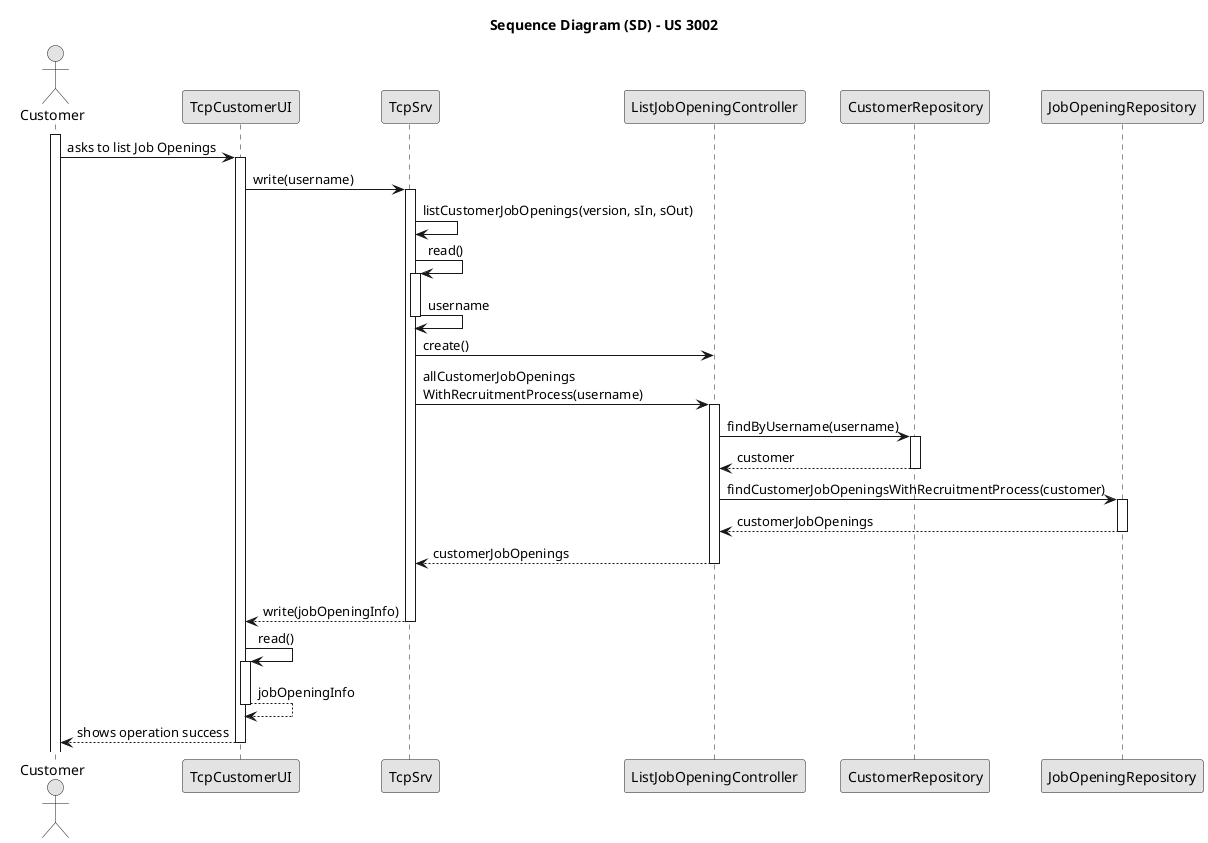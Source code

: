 @startuml US_3002_SD
skinparam monochrome true
skinparam packageStyle rectangle
skinparam shadowing false

title Sequence Diagram (SD) - US 3002

actor "Customer" as User
participant "TcpCustomerUI" as UI
participant "TcpSrv" as Server
participant "ListJobOpeningController" as Controller

participant "CustomerRepository" as CusRep
participant "JobOpeningRepository" as Rep

activate User

User -> UI : asks to list Job Openings
activate UI

UI -> Server : write(username)
activate Server

Server -> Server : listCustomerJobOpenings(version, sIn, sOut)

Server -> Server : read()
activate Server

Server -> Server : username
deactivate Server

Server -> Controller : create()

Server -> Controller : allCustomerJobOpenings\nWithRecruitmentProcess(username)
activate Controller

Controller -> CusRep : findByUsername(username)
activate CusRep

CusRep --> Controller : customer
deactivate CusRep

Controller -> Rep : findCustomerJobOpeningsWithRecruitmentProcess(customer)
activate Rep

Rep --> Controller : customerJobOpenings
deactivate Rep

Controller --> Server : customerJobOpenings
deactivate Controller

loop for each jobOpening of customerJobOpenings

Server --> UI : write(jobOpeningInfo)
deactivate Server

UI -> UI : read()
activate UI

UI --> UI : jobOpeningInfo
deactivate UI

UI --> User : shows operation success
deactivate UI

@enduml
